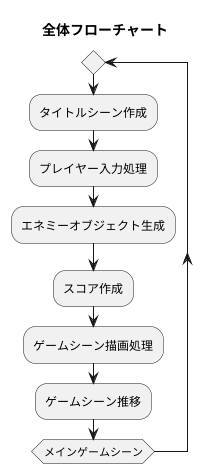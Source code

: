 @startuml
title 全体フローチャート
repeat
:タイトルシーン作成;
:プレイヤー入力処理;
:エネミーオブジェクト生成;
:スコア作成;
:ゲームシーン描画処理;
:ゲームシーン推移;
repeat while (メインゲームシーン)
@enduml

@startuml
title タイトルシーン
start
:スタートボタン作成;
:Exitボタン作成;
:ハイスコア習得;
:ハイスコア表示;
if (Startボタン) then (yes)
:ゲームシーン推移;
end
else (no)
:ゲームウィンドウ終了;
end
@enduml

@startuml
title ゲームオーバーフラグ
:ゲームオーバーフラグ宣言(bool型のfalseが好ましい);
if (フラグtrue時処理) then (今までのスコアより大きかったら)
:保存;
end
else (少なかったら)
end

@enduml

@startuml
title プレイヤー入力
:キー入力受付;
fork
:上方向キー入力;
:ジャンプ;
fork again
:右方向キー入力;
:右へ移動;
fork again
:左方向キー入力;
:減速;
fork again
:zキー入力;
:ジャンプ;
fork end
end
@enduml

@startuml
title エネミー作成
:エネミー出現範囲指定;
fork 
:エネミー上部出現;
fork again
:エネミー下部出現;
fork end

:エネミーパターン出現;
:エネミー当たり判定;
end
@enduml

@startuml
title エネミーパターン出現
:エネミーのパターンを記したファイル(csv等)インポート;
:画像ファイルを読み込みパターン化したファイルと同期;
:座標右画面端出現;
end
@enduml

@startuml
title エネミー当たり判定
:エネミーパターン出現関数呼び出し;
:エネミー座標当たり判定追加;
end
@enduml

@startuml
title スコア作成 (引数 int score)
:ゲーム開始からタイム習得;
:score = 1fごとにスコア変数増加;
:画面上部に表示;
end
@enduml

@startuml
title ゲームシーン描画処理
:画面強制座標移動;
:落とし穴作成;
end
@enduml

@startuml
title 画面強制座標移動
:右から左へ座標移動;
:scoreの数値によりスピードアップ;
end
@enduml

@startuml
title 落とし穴作成
:落とし穴のパターンを記したファイル読み込み(csvとか);
:パターン通りに自動作成;
end
@enduml

@startuml
title ゲームシーン推移
:画面フェードアウト;
:プレイヤー入力関数;
:エネミー作成;
:ゲームシーン描画処理;
:スコア作成;
end
@enduml

@startuml
title メインゲームシーン
if (ゲームスタート) 
:スコア上昇しながらループ;
end
else
fork
:落とし穴に落ちる;
fork again
:敵に当たる;
fork end
:ゲームオーバーフラグ = true;
:タイトルシーン推移;
end
@enduml